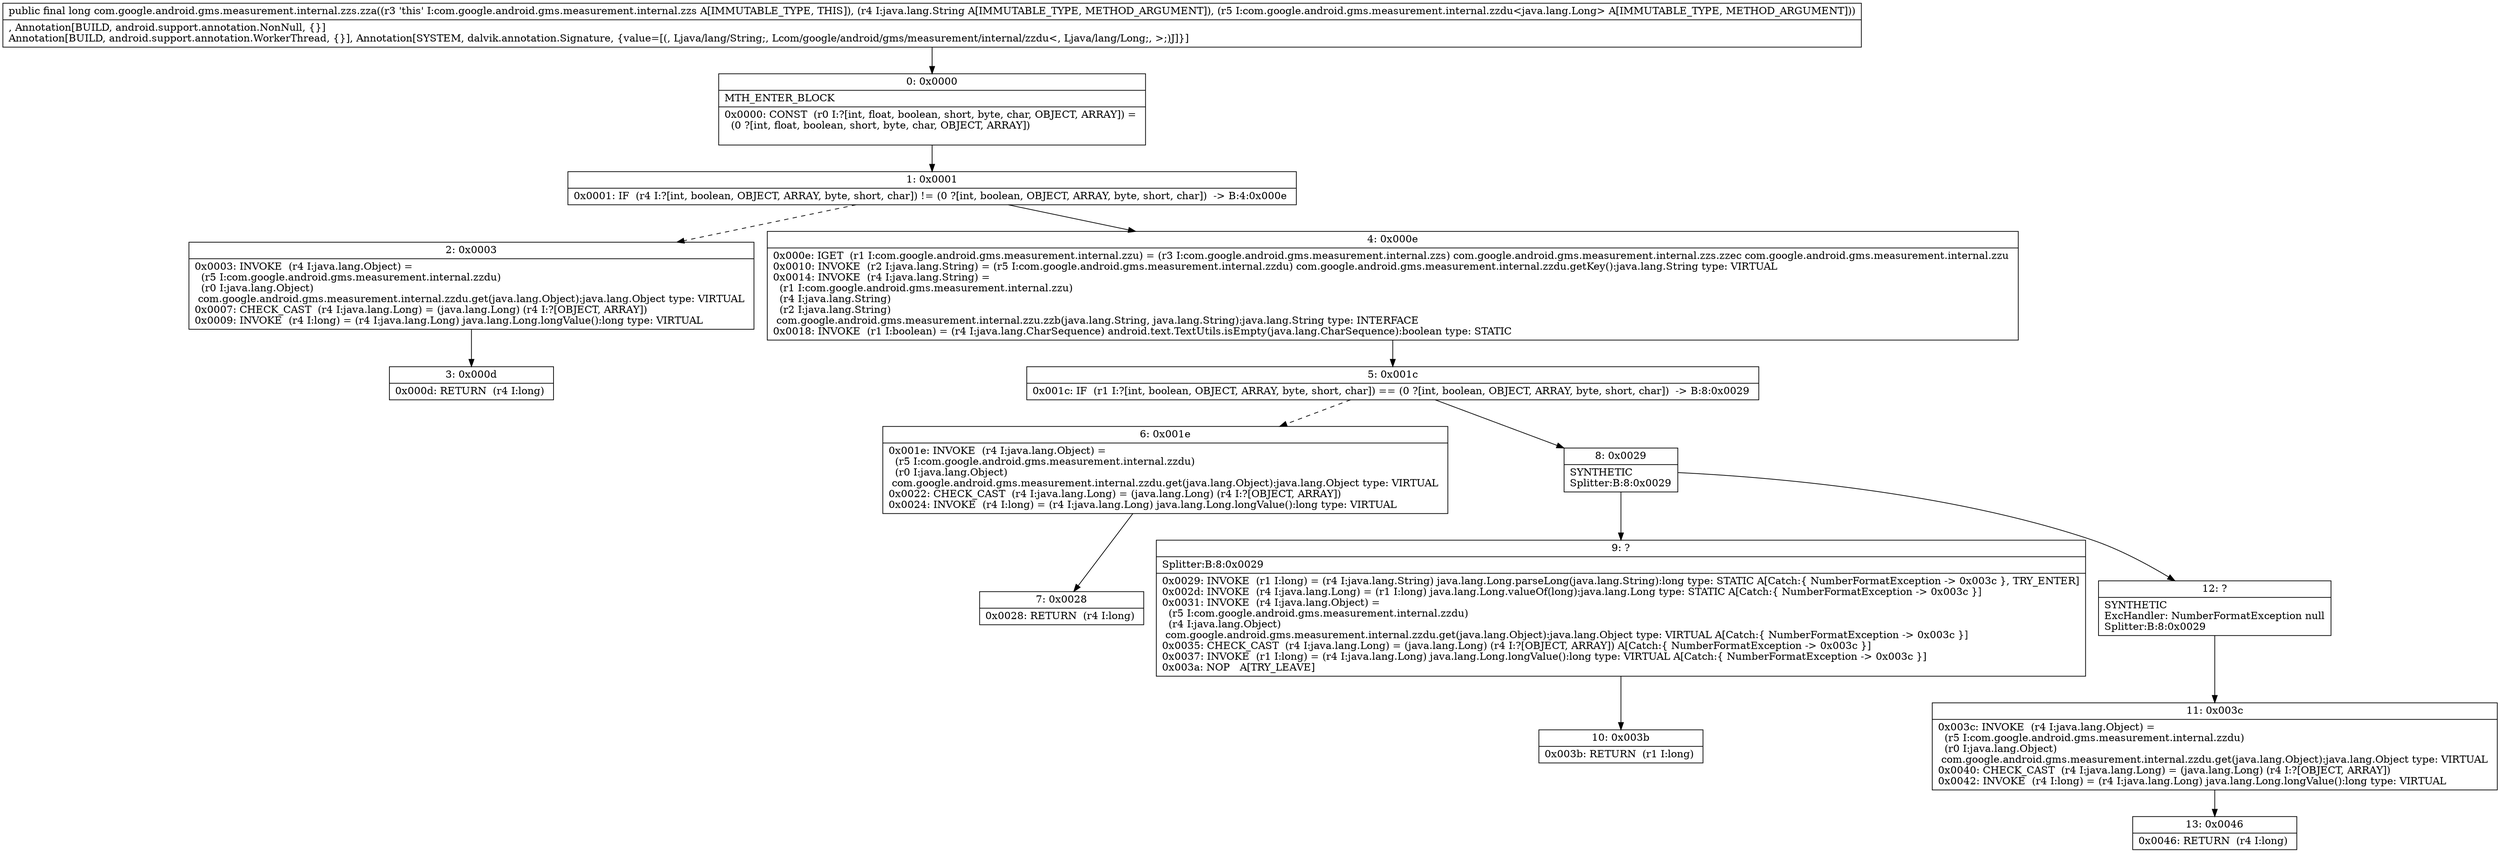 digraph "CFG forcom.google.android.gms.measurement.internal.zzs.zza(Ljava\/lang\/String;Lcom\/google\/android\/gms\/measurement\/internal\/zzdu;)J" {
Node_0 [shape=record,label="{0\:\ 0x0000|MTH_ENTER_BLOCK\l|0x0000: CONST  (r0 I:?[int, float, boolean, short, byte, char, OBJECT, ARRAY]) = \l  (0 ?[int, float, boolean, short, byte, char, OBJECT, ARRAY])\l \l}"];
Node_1 [shape=record,label="{1\:\ 0x0001|0x0001: IF  (r4 I:?[int, boolean, OBJECT, ARRAY, byte, short, char]) != (0 ?[int, boolean, OBJECT, ARRAY, byte, short, char])  \-\> B:4:0x000e \l}"];
Node_2 [shape=record,label="{2\:\ 0x0003|0x0003: INVOKE  (r4 I:java.lang.Object) = \l  (r5 I:com.google.android.gms.measurement.internal.zzdu)\l  (r0 I:java.lang.Object)\l com.google.android.gms.measurement.internal.zzdu.get(java.lang.Object):java.lang.Object type: VIRTUAL \l0x0007: CHECK_CAST  (r4 I:java.lang.Long) = (java.lang.Long) (r4 I:?[OBJECT, ARRAY]) \l0x0009: INVOKE  (r4 I:long) = (r4 I:java.lang.Long) java.lang.Long.longValue():long type: VIRTUAL \l}"];
Node_3 [shape=record,label="{3\:\ 0x000d|0x000d: RETURN  (r4 I:long) \l}"];
Node_4 [shape=record,label="{4\:\ 0x000e|0x000e: IGET  (r1 I:com.google.android.gms.measurement.internal.zzu) = (r3 I:com.google.android.gms.measurement.internal.zzs) com.google.android.gms.measurement.internal.zzs.zzec com.google.android.gms.measurement.internal.zzu \l0x0010: INVOKE  (r2 I:java.lang.String) = (r5 I:com.google.android.gms.measurement.internal.zzdu) com.google.android.gms.measurement.internal.zzdu.getKey():java.lang.String type: VIRTUAL \l0x0014: INVOKE  (r4 I:java.lang.String) = \l  (r1 I:com.google.android.gms.measurement.internal.zzu)\l  (r4 I:java.lang.String)\l  (r2 I:java.lang.String)\l com.google.android.gms.measurement.internal.zzu.zzb(java.lang.String, java.lang.String):java.lang.String type: INTERFACE \l0x0018: INVOKE  (r1 I:boolean) = (r4 I:java.lang.CharSequence) android.text.TextUtils.isEmpty(java.lang.CharSequence):boolean type: STATIC \l}"];
Node_5 [shape=record,label="{5\:\ 0x001c|0x001c: IF  (r1 I:?[int, boolean, OBJECT, ARRAY, byte, short, char]) == (0 ?[int, boolean, OBJECT, ARRAY, byte, short, char])  \-\> B:8:0x0029 \l}"];
Node_6 [shape=record,label="{6\:\ 0x001e|0x001e: INVOKE  (r4 I:java.lang.Object) = \l  (r5 I:com.google.android.gms.measurement.internal.zzdu)\l  (r0 I:java.lang.Object)\l com.google.android.gms.measurement.internal.zzdu.get(java.lang.Object):java.lang.Object type: VIRTUAL \l0x0022: CHECK_CAST  (r4 I:java.lang.Long) = (java.lang.Long) (r4 I:?[OBJECT, ARRAY]) \l0x0024: INVOKE  (r4 I:long) = (r4 I:java.lang.Long) java.lang.Long.longValue():long type: VIRTUAL \l}"];
Node_7 [shape=record,label="{7\:\ 0x0028|0x0028: RETURN  (r4 I:long) \l}"];
Node_8 [shape=record,label="{8\:\ 0x0029|SYNTHETIC\lSplitter:B:8:0x0029\l}"];
Node_9 [shape=record,label="{9\:\ ?|Splitter:B:8:0x0029\l|0x0029: INVOKE  (r1 I:long) = (r4 I:java.lang.String) java.lang.Long.parseLong(java.lang.String):long type: STATIC A[Catch:\{ NumberFormatException \-\> 0x003c \}, TRY_ENTER]\l0x002d: INVOKE  (r4 I:java.lang.Long) = (r1 I:long) java.lang.Long.valueOf(long):java.lang.Long type: STATIC A[Catch:\{ NumberFormatException \-\> 0x003c \}]\l0x0031: INVOKE  (r4 I:java.lang.Object) = \l  (r5 I:com.google.android.gms.measurement.internal.zzdu)\l  (r4 I:java.lang.Object)\l com.google.android.gms.measurement.internal.zzdu.get(java.lang.Object):java.lang.Object type: VIRTUAL A[Catch:\{ NumberFormatException \-\> 0x003c \}]\l0x0035: CHECK_CAST  (r4 I:java.lang.Long) = (java.lang.Long) (r4 I:?[OBJECT, ARRAY]) A[Catch:\{ NumberFormatException \-\> 0x003c \}]\l0x0037: INVOKE  (r1 I:long) = (r4 I:java.lang.Long) java.lang.Long.longValue():long type: VIRTUAL A[Catch:\{ NumberFormatException \-\> 0x003c \}]\l0x003a: NOP   A[TRY_LEAVE]\l}"];
Node_10 [shape=record,label="{10\:\ 0x003b|0x003b: RETURN  (r1 I:long) \l}"];
Node_11 [shape=record,label="{11\:\ 0x003c|0x003c: INVOKE  (r4 I:java.lang.Object) = \l  (r5 I:com.google.android.gms.measurement.internal.zzdu)\l  (r0 I:java.lang.Object)\l com.google.android.gms.measurement.internal.zzdu.get(java.lang.Object):java.lang.Object type: VIRTUAL \l0x0040: CHECK_CAST  (r4 I:java.lang.Long) = (java.lang.Long) (r4 I:?[OBJECT, ARRAY]) \l0x0042: INVOKE  (r4 I:long) = (r4 I:java.lang.Long) java.lang.Long.longValue():long type: VIRTUAL \l}"];
Node_12 [shape=record,label="{12\:\ ?|SYNTHETIC\lExcHandler: NumberFormatException null\lSplitter:B:8:0x0029\l}"];
Node_13 [shape=record,label="{13\:\ 0x0046|0x0046: RETURN  (r4 I:long) \l}"];
MethodNode[shape=record,label="{public final long com.google.android.gms.measurement.internal.zzs.zza((r3 'this' I:com.google.android.gms.measurement.internal.zzs A[IMMUTABLE_TYPE, THIS]), (r4 I:java.lang.String A[IMMUTABLE_TYPE, METHOD_ARGUMENT]), (r5 I:com.google.android.gms.measurement.internal.zzdu\<java.lang.Long\> A[IMMUTABLE_TYPE, METHOD_ARGUMENT]))  | , Annotation[BUILD, android.support.annotation.NonNull, \{\}]\lAnnotation[BUILD, android.support.annotation.WorkerThread, \{\}], Annotation[SYSTEM, dalvik.annotation.Signature, \{value=[(, Ljava\/lang\/String;, Lcom\/google\/android\/gms\/measurement\/internal\/zzdu\<, Ljava\/lang\/Long;, \>;)J]\}]\l}"];
MethodNode -> Node_0;
Node_0 -> Node_1;
Node_1 -> Node_2[style=dashed];
Node_1 -> Node_4;
Node_2 -> Node_3;
Node_4 -> Node_5;
Node_5 -> Node_6[style=dashed];
Node_5 -> Node_8;
Node_6 -> Node_7;
Node_8 -> Node_9;
Node_8 -> Node_12;
Node_9 -> Node_10;
Node_11 -> Node_13;
Node_12 -> Node_11;
}

